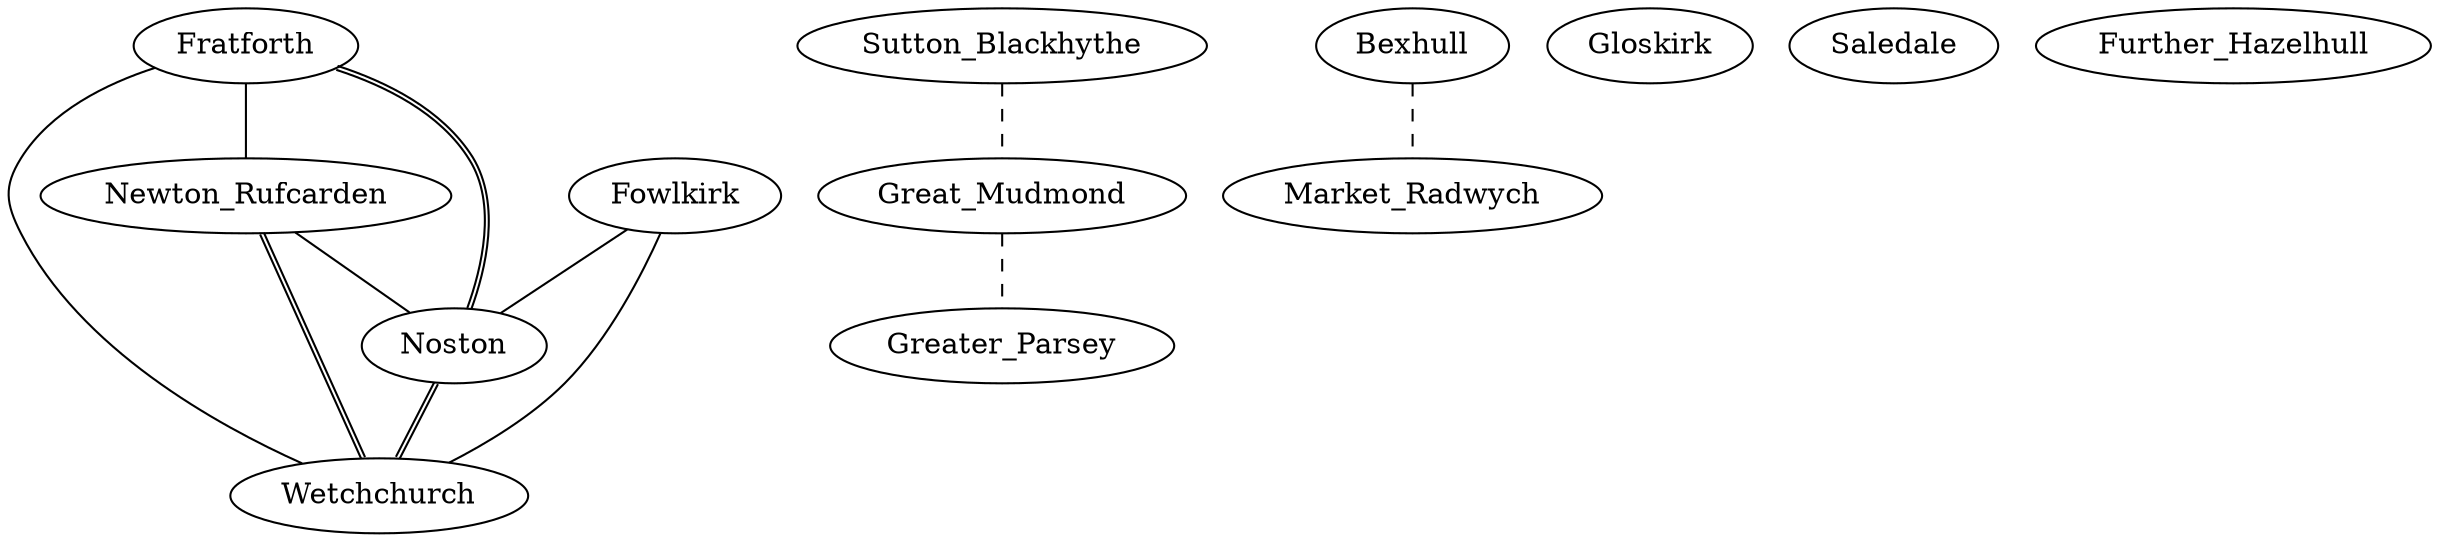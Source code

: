 graph Towns {
    Fratforth
    Sutton_Blackhythe
    Bexhull
    Wetchchurch
    Newton_Rufcarden
    Gloskirk
    Great_Mudmond
    Noston
    Greater_Parsey
    Market_Radwych
    Fowlkirk
    Saledale
    Further_Hazelhull
    Newton_Rufcarden -- Noston
    Newton_Rufcarden -- Wetchchurch [color="black:black"]
    Fratforth -- Wetchchurch
    Great_Mudmond -- Greater_Parsey [style="dashed"]
    Fratforth -- Noston [color="black:black"]
    Noston -- Wetchchurch [color="black:black"]
    Fowlkirk -- Wetchchurch
    Bexhull -- Market_Radwych [style="dashed"]
    Sutton_Blackhythe -- Great_Mudmond [style="dashed"]
    Fratforth -- Newton_Rufcarden
    Fowlkirk -- Noston
}
